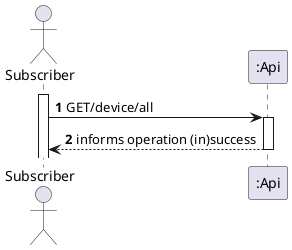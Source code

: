 @startuml
'https://plantuml.com/sequence-diagram
actor "Subscriber" as User
autonumber
autoactivate on
activate User

User ->  ":Api": GET/device/all
":Api" --> User: informs operation (in)success


@enduml
